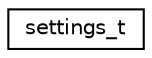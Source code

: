 digraph "Graphical Class Hierarchy"
{
 // INTERACTIVE_SVG=YES
 // LATEX_PDF_SIZE
  edge [fontname="Helvetica",fontsize="10",labelfontname="Helvetica",labelfontsize="10"];
  node [fontname="Helvetica",fontsize="10",shape=record];
  rankdir="LR";
  Node0 [label="settings_t",height=0.2,width=0.4,color="black", fillcolor="white", style="filled",URL="$structsettings__t.html",tooltip="Contains all configuration settings for an analysis session."];
}
